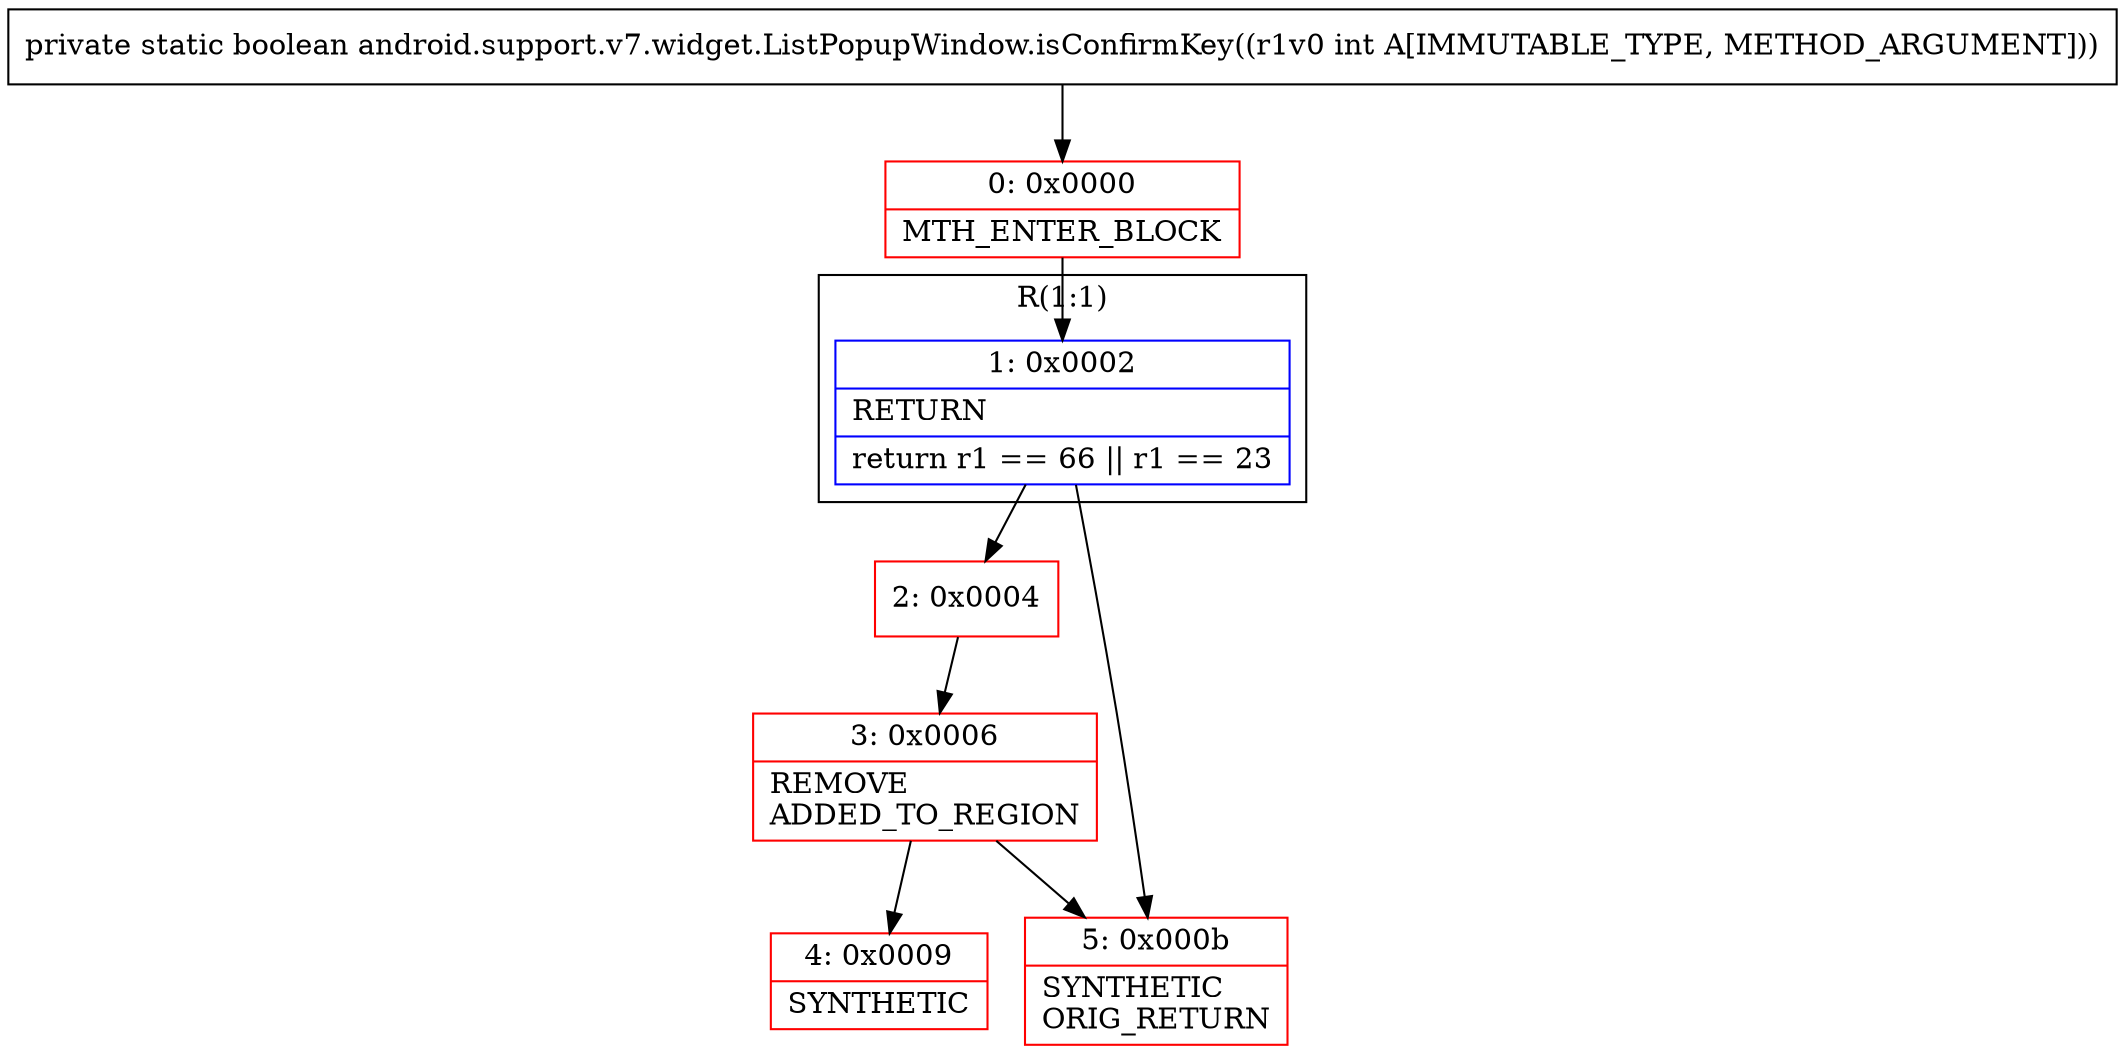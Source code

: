 digraph "CFG forandroid.support.v7.widget.ListPopupWindow.isConfirmKey(I)Z" {
subgraph cluster_Region_1577395454 {
label = "R(1:1)";
node [shape=record,color=blue];
Node_1 [shape=record,label="{1\:\ 0x0002|RETURN\l|return r1 == 66 \|\| r1 == 23\l}"];
}
Node_0 [shape=record,color=red,label="{0\:\ 0x0000|MTH_ENTER_BLOCK\l}"];
Node_2 [shape=record,color=red,label="{2\:\ 0x0004}"];
Node_3 [shape=record,color=red,label="{3\:\ 0x0006|REMOVE\lADDED_TO_REGION\l}"];
Node_4 [shape=record,color=red,label="{4\:\ 0x0009|SYNTHETIC\l}"];
Node_5 [shape=record,color=red,label="{5\:\ 0x000b|SYNTHETIC\lORIG_RETURN\l}"];
MethodNode[shape=record,label="{private static boolean android.support.v7.widget.ListPopupWindow.isConfirmKey((r1v0 int A[IMMUTABLE_TYPE, METHOD_ARGUMENT])) }"];
MethodNode -> Node_0;
Node_1 -> Node_2;
Node_1 -> Node_5;
Node_0 -> Node_1;
Node_2 -> Node_3;
Node_3 -> Node_4;
Node_3 -> Node_5;
}

